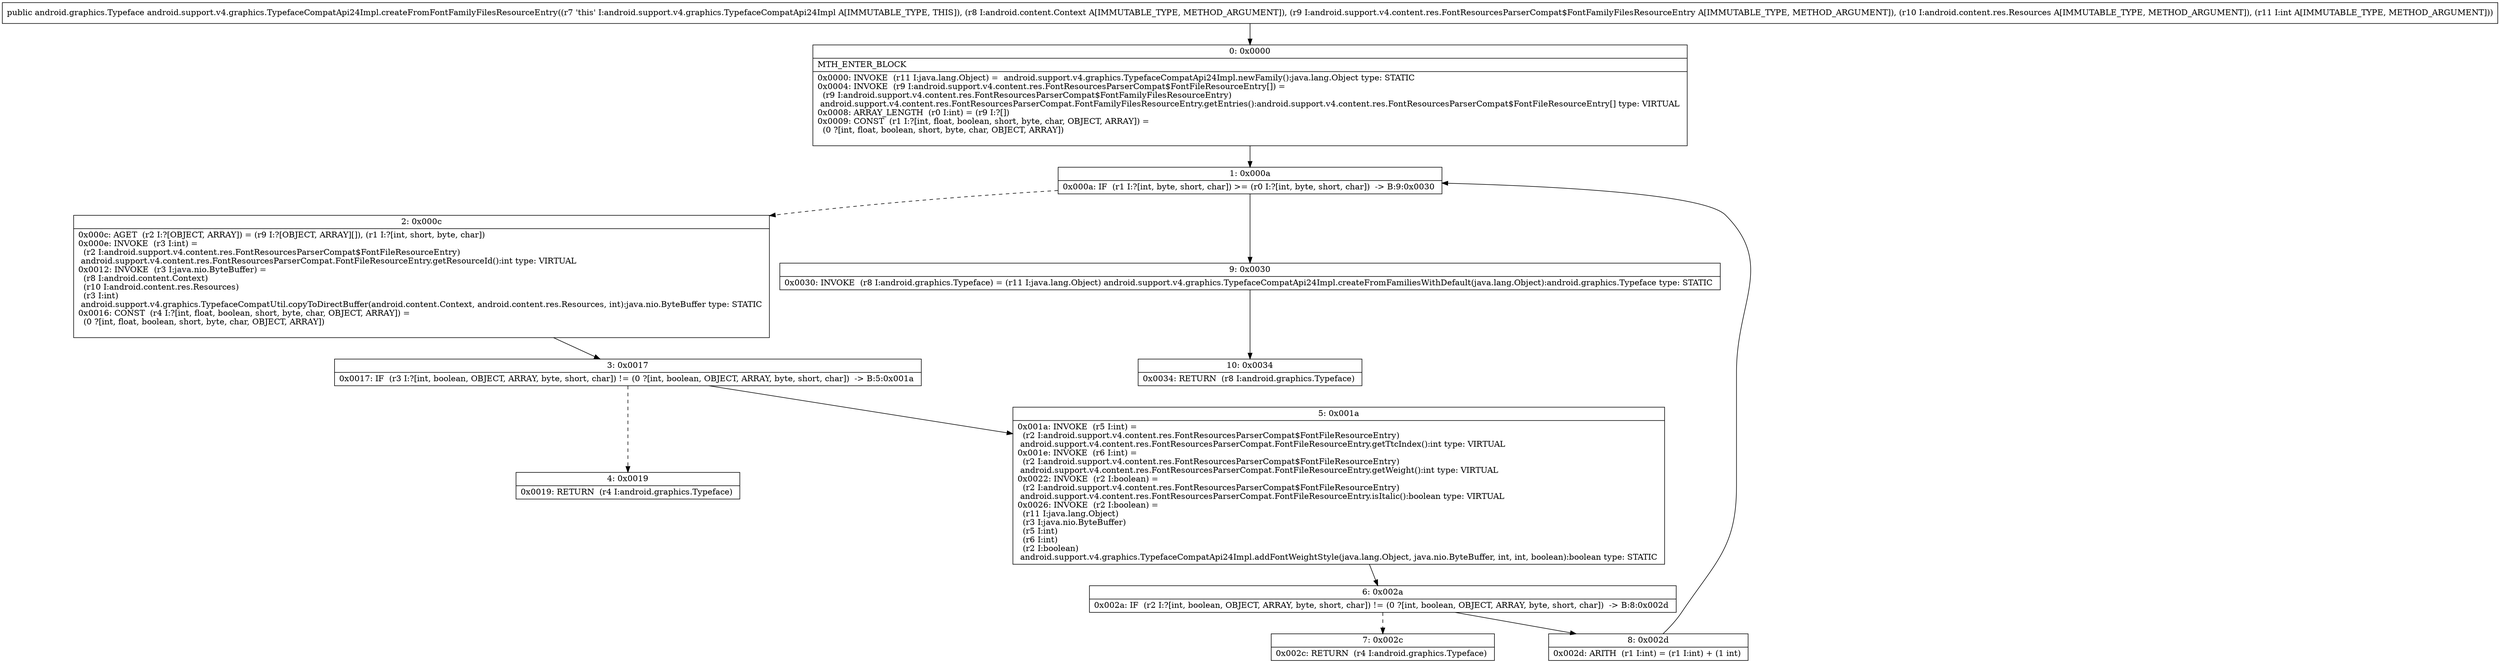 digraph "CFG forandroid.support.v4.graphics.TypefaceCompatApi24Impl.createFromFontFamilyFilesResourceEntry(Landroid\/content\/Context;Landroid\/support\/v4\/content\/res\/FontResourcesParserCompat$FontFamilyFilesResourceEntry;Landroid\/content\/res\/Resources;I)Landroid\/graphics\/Typeface;" {
Node_0 [shape=record,label="{0\:\ 0x0000|MTH_ENTER_BLOCK\l|0x0000: INVOKE  (r11 I:java.lang.Object) =  android.support.v4.graphics.TypefaceCompatApi24Impl.newFamily():java.lang.Object type: STATIC \l0x0004: INVOKE  (r9 I:android.support.v4.content.res.FontResourcesParserCompat$FontFileResourceEntry[]) = \l  (r9 I:android.support.v4.content.res.FontResourcesParserCompat$FontFamilyFilesResourceEntry)\l android.support.v4.content.res.FontResourcesParserCompat.FontFamilyFilesResourceEntry.getEntries():android.support.v4.content.res.FontResourcesParserCompat$FontFileResourceEntry[] type: VIRTUAL \l0x0008: ARRAY_LENGTH  (r0 I:int) = (r9 I:?[]) \l0x0009: CONST  (r1 I:?[int, float, boolean, short, byte, char, OBJECT, ARRAY]) = \l  (0 ?[int, float, boolean, short, byte, char, OBJECT, ARRAY])\l \l}"];
Node_1 [shape=record,label="{1\:\ 0x000a|0x000a: IF  (r1 I:?[int, byte, short, char]) \>= (r0 I:?[int, byte, short, char])  \-\> B:9:0x0030 \l}"];
Node_2 [shape=record,label="{2\:\ 0x000c|0x000c: AGET  (r2 I:?[OBJECT, ARRAY]) = (r9 I:?[OBJECT, ARRAY][]), (r1 I:?[int, short, byte, char]) \l0x000e: INVOKE  (r3 I:int) = \l  (r2 I:android.support.v4.content.res.FontResourcesParserCompat$FontFileResourceEntry)\l android.support.v4.content.res.FontResourcesParserCompat.FontFileResourceEntry.getResourceId():int type: VIRTUAL \l0x0012: INVOKE  (r3 I:java.nio.ByteBuffer) = \l  (r8 I:android.content.Context)\l  (r10 I:android.content.res.Resources)\l  (r3 I:int)\l android.support.v4.graphics.TypefaceCompatUtil.copyToDirectBuffer(android.content.Context, android.content.res.Resources, int):java.nio.ByteBuffer type: STATIC \l0x0016: CONST  (r4 I:?[int, float, boolean, short, byte, char, OBJECT, ARRAY]) = \l  (0 ?[int, float, boolean, short, byte, char, OBJECT, ARRAY])\l \l}"];
Node_3 [shape=record,label="{3\:\ 0x0017|0x0017: IF  (r3 I:?[int, boolean, OBJECT, ARRAY, byte, short, char]) != (0 ?[int, boolean, OBJECT, ARRAY, byte, short, char])  \-\> B:5:0x001a \l}"];
Node_4 [shape=record,label="{4\:\ 0x0019|0x0019: RETURN  (r4 I:android.graphics.Typeface) \l}"];
Node_5 [shape=record,label="{5\:\ 0x001a|0x001a: INVOKE  (r5 I:int) = \l  (r2 I:android.support.v4.content.res.FontResourcesParserCompat$FontFileResourceEntry)\l android.support.v4.content.res.FontResourcesParserCompat.FontFileResourceEntry.getTtcIndex():int type: VIRTUAL \l0x001e: INVOKE  (r6 I:int) = \l  (r2 I:android.support.v4.content.res.FontResourcesParserCompat$FontFileResourceEntry)\l android.support.v4.content.res.FontResourcesParserCompat.FontFileResourceEntry.getWeight():int type: VIRTUAL \l0x0022: INVOKE  (r2 I:boolean) = \l  (r2 I:android.support.v4.content.res.FontResourcesParserCompat$FontFileResourceEntry)\l android.support.v4.content.res.FontResourcesParserCompat.FontFileResourceEntry.isItalic():boolean type: VIRTUAL \l0x0026: INVOKE  (r2 I:boolean) = \l  (r11 I:java.lang.Object)\l  (r3 I:java.nio.ByteBuffer)\l  (r5 I:int)\l  (r6 I:int)\l  (r2 I:boolean)\l android.support.v4.graphics.TypefaceCompatApi24Impl.addFontWeightStyle(java.lang.Object, java.nio.ByteBuffer, int, int, boolean):boolean type: STATIC \l}"];
Node_6 [shape=record,label="{6\:\ 0x002a|0x002a: IF  (r2 I:?[int, boolean, OBJECT, ARRAY, byte, short, char]) != (0 ?[int, boolean, OBJECT, ARRAY, byte, short, char])  \-\> B:8:0x002d \l}"];
Node_7 [shape=record,label="{7\:\ 0x002c|0x002c: RETURN  (r4 I:android.graphics.Typeface) \l}"];
Node_8 [shape=record,label="{8\:\ 0x002d|0x002d: ARITH  (r1 I:int) = (r1 I:int) + (1 int) \l}"];
Node_9 [shape=record,label="{9\:\ 0x0030|0x0030: INVOKE  (r8 I:android.graphics.Typeface) = (r11 I:java.lang.Object) android.support.v4.graphics.TypefaceCompatApi24Impl.createFromFamiliesWithDefault(java.lang.Object):android.graphics.Typeface type: STATIC \l}"];
Node_10 [shape=record,label="{10\:\ 0x0034|0x0034: RETURN  (r8 I:android.graphics.Typeface) \l}"];
MethodNode[shape=record,label="{public android.graphics.Typeface android.support.v4.graphics.TypefaceCompatApi24Impl.createFromFontFamilyFilesResourceEntry((r7 'this' I:android.support.v4.graphics.TypefaceCompatApi24Impl A[IMMUTABLE_TYPE, THIS]), (r8 I:android.content.Context A[IMMUTABLE_TYPE, METHOD_ARGUMENT]), (r9 I:android.support.v4.content.res.FontResourcesParserCompat$FontFamilyFilesResourceEntry A[IMMUTABLE_TYPE, METHOD_ARGUMENT]), (r10 I:android.content.res.Resources A[IMMUTABLE_TYPE, METHOD_ARGUMENT]), (r11 I:int A[IMMUTABLE_TYPE, METHOD_ARGUMENT])) }"];
MethodNode -> Node_0;
Node_0 -> Node_1;
Node_1 -> Node_2[style=dashed];
Node_1 -> Node_9;
Node_2 -> Node_3;
Node_3 -> Node_4[style=dashed];
Node_3 -> Node_5;
Node_5 -> Node_6;
Node_6 -> Node_7[style=dashed];
Node_6 -> Node_8;
Node_8 -> Node_1;
Node_9 -> Node_10;
}


